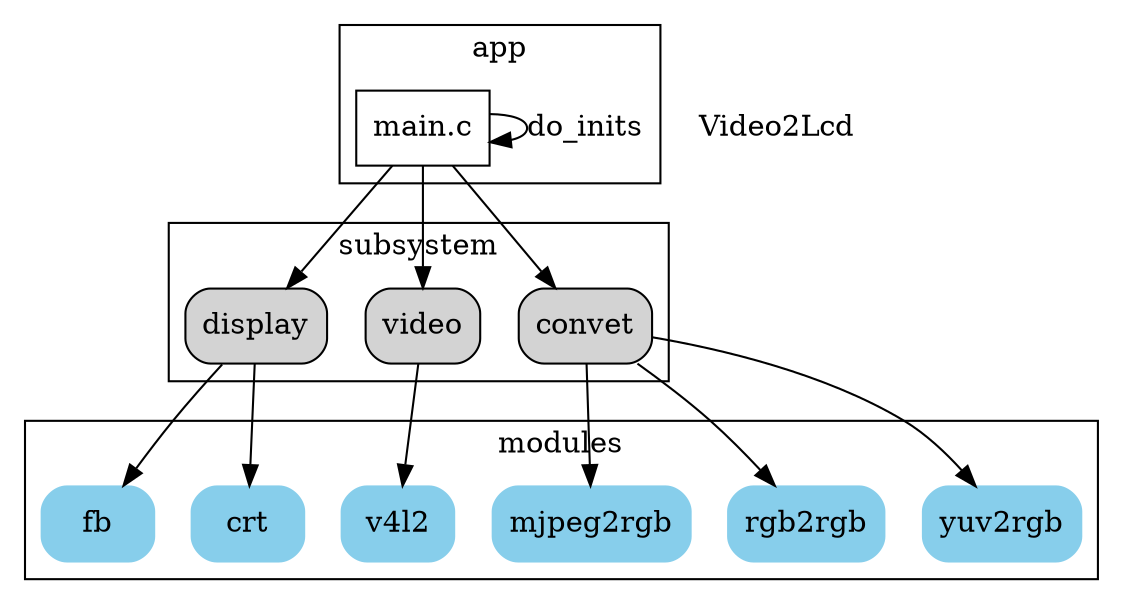 /*
 * Video2Lcd version 2 dot file
 *
 * Usage(graphviz must be install):
 * dot -Tpng block.dot -o block.png
 */
digraph video2lcd {
node [shape="record"]
/* edge [style="dashed"] */

subgraph cluster_0 {
	label = "app";
	main [label = "main.c"];
}

subgraph cluster_1 {
	label = "subsystem";
	node [shape = "Mrecord", style = "filled"];
	display;
	video;
	convet;
}

subgraph cluster_2 {
	label = "modules";
	node [shape = "Mrecord", color = "skyblue", style = "filled"];
	fb;
	crt;
	v4l2;
	mjpeg2rgb;
	rgb2rgb;
	yuv2rgb;
}

main -> main [label = "do_inits"];
main -> display;
main -> video;
main -> convet;

display -> fb;
display -> crt;

video -> v4l2;

convet -> mjpeg2rgb;
convet -> yuv2rgb;
convet -> rgb2rgb;

"Video2Lcd" [shape = "plaintext"];
}
